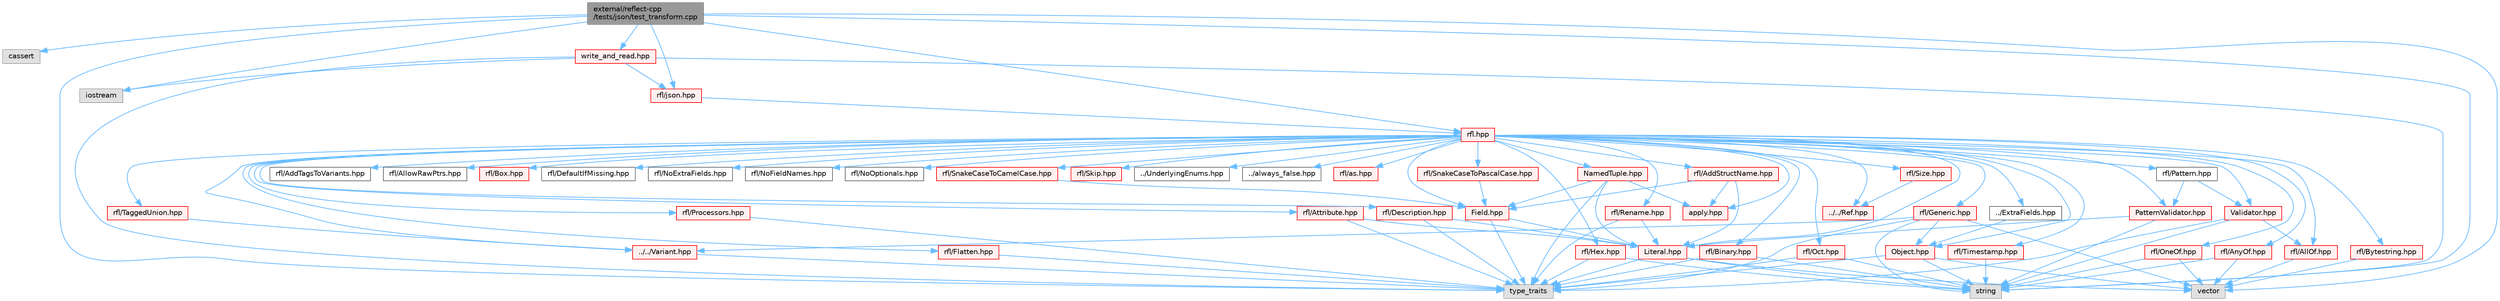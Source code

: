 digraph "external/reflect-cpp/tests/json/test_transform.cpp"
{
 // LATEX_PDF_SIZE
  bgcolor="transparent";
  edge [fontname=Helvetica,fontsize=10,labelfontname=Helvetica,labelfontsize=10];
  node [fontname=Helvetica,fontsize=10,shape=box,height=0.2,width=0.4];
  Node1 [id="Node000001",label="external/reflect-cpp\l/tests/json/test_transform.cpp",height=0.2,width=0.4,color="gray40", fillcolor="grey60", style="filled", fontcolor="black",tooltip=" "];
  Node1 -> Node2 [id="edge109_Node000001_Node000002",color="steelblue1",style="solid",tooltip=" "];
  Node2 [id="Node000002",label="cassert",height=0.2,width=0.4,color="grey60", fillcolor="#E0E0E0", style="filled",tooltip=" "];
  Node1 -> Node3 [id="edge110_Node000001_Node000003",color="steelblue1",style="solid",tooltip=" "];
  Node3 [id="Node000003",label="iostream",height=0.2,width=0.4,color="grey60", fillcolor="#E0E0E0", style="filled",tooltip=" "];
  Node1 -> Node4 [id="edge111_Node000001_Node000004",color="steelblue1",style="solid",tooltip=" "];
  Node4 [id="Node000004",label="rfl.hpp",height=0.2,width=0.4,color="red", fillcolor="#FFF0F0", style="filled",URL="$rfl_8hpp.html",tooltip=" "];
  Node4 -> Node5 [id="edge112_Node000004_Node000005",color="steelblue1",style="solid",tooltip=" "];
  Node5 [id="Node000005",label="rfl/AddStructName.hpp",height=0.2,width=0.4,color="red", fillcolor="#FFF0F0", style="filled",URL="$_add_struct_name_8hpp.html",tooltip=" "];
  Node5 -> Node7 [id="edge113_Node000005_Node000007",color="steelblue1",style="solid",tooltip=" "];
  Node7 [id="Node000007",label="Field.hpp",height=0.2,width=0.4,color="red", fillcolor="#FFF0F0", style="filled",URL="$_field_8hpp.html",tooltip=" "];
  Node7 -> Node10 [id="edge114_Node000007_Node000010",color="steelblue1",style="solid",tooltip=" "];
  Node10 [id="Node000010",label="type_traits",height=0.2,width=0.4,color="grey60", fillcolor="#E0E0E0", style="filled",tooltip=" "];
  Node7 -> Node12 [id="edge115_Node000007_Node000012",color="steelblue1",style="solid",tooltip=" "];
  Node12 [id="Node000012",label="Literal.hpp",height=0.2,width=0.4,color="red", fillcolor="#FFF0F0", style="filled",URL="$_literal_8hpp.html",tooltip=" "];
  Node12 -> Node16 [id="edge116_Node000012_Node000016",color="steelblue1",style="solid",tooltip=" "];
  Node16 [id="Node000016",label="string",height=0.2,width=0.4,color="grey60", fillcolor="#E0E0E0", style="filled",tooltip=" "];
  Node12 -> Node10 [id="edge117_Node000012_Node000010",color="steelblue1",style="solid",tooltip=" "];
  Node12 -> Node17 [id="edge118_Node000012_Node000017",color="steelblue1",style="solid",tooltip=" "];
  Node17 [id="Node000017",label="vector",height=0.2,width=0.4,color="grey60", fillcolor="#E0E0E0", style="filled",tooltip=" "];
  Node5 -> Node12 [id="edge119_Node000005_Node000012",color="steelblue1",style="solid",tooltip=" "];
  Node5 -> Node38 [id="edge120_Node000005_Node000038",color="steelblue1",style="solid",tooltip=" "];
  Node38 [id="Node000038",label="apply.hpp",height=0.2,width=0.4,color="red", fillcolor="#FFF0F0", style="filled",URL="$apply_8hpp.html",tooltip=" "];
  Node4 -> Node55 [id="edge121_Node000004_Node000055",color="steelblue1",style="solid",tooltip=" "];
  Node55 [id="Node000055",label="rfl/AddTagsToVariants.hpp",height=0.2,width=0.4,color="grey40", fillcolor="white", style="filled",URL="$_add_tags_to_variants_8hpp.html",tooltip=" "];
  Node4 -> Node56 [id="edge122_Node000004_Node000056",color="steelblue1",style="solid",tooltip=" "];
  Node56 [id="Node000056",label="rfl/AllOf.hpp",height=0.2,width=0.4,color="red", fillcolor="#FFF0F0", style="filled",URL="$_all_of_8hpp.html",tooltip=" "];
  Node56 -> Node17 [id="edge123_Node000056_Node000017",color="steelblue1",style="solid",tooltip=" "];
  Node4 -> Node65 [id="edge124_Node000004_Node000065",color="steelblue1",style="solid",tooltip=" "];
  Node65 [id="Node000065",label="rfl/AllowRawPtrs.hpp",height=0.2,width=0.4,color="grey40", fillcolor="white", style="filled",URL="$_allow_raw_ptrs_8hpp.html",tooltip=" "];
  Node4 -> Node66 [id="edge125_Node000004_Node000066",color="steelblue1",style="solid",tooltip=" "];
  Node66 [id="Node000066",label="rfl/AnyOf.hpp",height=0.2,width=0.4,color="red", fillcolor="#FFF0F0", style="filled",URL="$_any_of_8hpp.html",tooltip=" "];
  Node66 -> Node16 [id="edge126_Node000066_Node000016",color="steelblue1",style="solid",tooltip=" "];
  Node66 -> Node17 [id="edge127_Node000066_Node000017",color="steelblue1",style="solid",tooltip=" "];
  Node4 -> Node68 [id="edge128_Node000004_Node000068",color="steelblue1",style="solid",tooltip=" "];
  Node68 [id="Node000068",label="rfl/Attribute.hpp",height=0.2,width=0.4,color="red", fillcolor="#FFF0F0", style="filled",URL="$_attribute_8hpp.html",tooltip=" "];
  Node68 -> Node10 [id="edge129_Node000068_Node000010",color="steelblue1",style="solid",tooltip=" "];
  Node68 -> Node12 [id="edge130_Node000068_Node000012",color="steelblue1",style="solid",tooltip=" "];
  Node4 -> Node69 [id="edge131_Node000004_Node000069",color="steelblue1",style="solid",tooltip=" "];
  Node69 [id="Node000069",label="rfl/Binary.hpp",height=0.2,width=0.4,color="red", fillcolor="#FFF0F0", style="filled",URL="$_binary_8hpp.html",tooltip=" "];
  Node69 -> Node16 [id="edge132_Node000069_Node000016",color="steelblue1",style="solid",tooltip=" "];
  Node69 -> Node10 [id="edge133_Node000069_Node000010",color="steelblue1",style="solid",tooltip=" "];
  Node4 -> Node71 [id="edge134_Node000004_Node000071",color="steelblue1",style="solid",tooltip=" "];
  Node71 [id="Node000071",label="rfl/Box.hpp",height=0.2,width=0.4,color="red", fillcolor="#FFF0F0", style="filled",URL="$_box_8hpp.html",tooltip=" "];
  Node4 -> Node72 [id="edge135_Node000004_Node000072",color="steelblue1",style="solid",tooltip=" "];
  Node72 [id="Node000072",label="rfl/Bytestring.hpp",height=0.2,width=0.4,color="red", fillcolor="#FFF0F0", style="filled",URL="$_bytestring_8hpp.html",tooltip=" "];
  Node72 -> Node17 [id="edge136_Node000072_Node000017",color="steelblue1",style="solid",tooltip=" "];
  Node4 -> Node73 [id="edge137_Node000004_Node000073",color="steelblue1",style="solid",tooltip=" "];
  Node73 [id="Node000073",label="rfl/DefaultIfMissing.hpp",height=0.2,width=0.4,color="grey40", fillcolor="white", style="filled",URL="$_default_if_missing_8hpp.html",tooltip=" "];
  Node4 -> Node74 [id="edge138_Node000004_Node000074",color="steelblue1",style="solid",tooltip=" "];
  Node74 [id="Node000074",label="rfl/Description.hpp",height=0.2,width=0.4,color="red", fillcolor="#FFF0F0", style="filled",URL="$_description_8hpp.html",tooltip=" "];
  Node74 -> Node10 [id="edge139_Node000074_Node000010",color="steelblue1",style="solid",tooltip=" "];
  Node74 -> Node12 [id="edge140_Node000074_Node000012",color="steelblue1",style="solid",tooltip=" "];
  Node4 -> Node49 [id="edge141_Node000004_Node000049",color="steelblue1",style="solid",tooltip=" "];
  Node49 [id="Node000049",label="../ExtraFields.hpp",height=0.2,width=0.4,color="grey40", fillcolor="white", style="filled",URL="$_extra_fields_8hpp.html",tooltip=" "];
  Node49 -> Node50 [id="edge142_Node000049_Node000050",color="steelblue1",style="solid",tooltip=" "];
  Node50 [id="Node000050",label="Object.hpp",height=0.2,width=0.4,color="red", fillcolor="#FFF0F0", style="filled",URL="$_object_8hpp.html",tooltip=" "];
  Node50 -> Node16 [id="edge143_Node000050_Node000016",color="steelblue1",style="solid",tooltip=" "];
  Node50 -> Node10 [id="edge144_Node000050_Node000010",color="steelblue1",style="solid",tooltip=" "];
  Node50 -> Node17 [id="edge145_Node000050_Node000017",color="steelblue1",style="solid",tooltip=" "];
  Node4 -> Node7 [id="edge146_Node000004_Node000007",color="steelblue1",style="solid",tooltip=" "];
  Node4 -> Node75 [id="edge147_Node000004_Node000075",color="steelblue1",style="solid",tooltip=" "];
  Node75 [id="Node000075",label="rfl/Flatten.hpp",height=0.2,width=0.4,color="red", fillcolor="#FFF0F0", style="filled",URL="$_flatten_8hpp.html",tooltip=" "];
  Node75 -> Node10 [id="edge148_Node000075_Node000010",color="steelblue1",style="solid",tooltip=" "];
  Node4 -> Node76 [id="edge149_Node000004_Node000076",color="steelblue1",style="solid",tooltip=" "];
  Node76 [id="Node000076",label="rfl/Generic.hpp",height=0.2,width=0.4,color="red", fillcolor="#FFF0F0", style="filled",URL="$_generic_8hpp.html",tooltip=" "];
  Node76 -> Node16 [id="edge150_Node000076_Node000016",color="steelblue1",style="solid",tooltip=" "];
  Node76 -> Node10 [id="edge151_Node000076_Node000010",color="steelblue1",style="solid",tooltip=" "];
  Node76 -> Node17 [id="edge152_Node000076_Node000017",color="steelblue1",style="solid",tooltip=" "];
  Node76 -> Node50 [id="edge153_Node000076_Node000050",color="steelblue1",style="solid",tooltip=" "];
  Node76 -> Node60 [id="edge154_Node000076_Node000060",color="steelblue1",style="solid",tooltip=" "];
  Node60 [id="Node000060",label="../../Variant.hpp",height=0.2,width=0.4,color="red", fillcolor="#FFF0F0", style="filled",URL="$_variant_8hpp.html",tooltip=" "];
  Node60 -> Node10 [id="edge155_Node000060_Node000010",color="steelblue1",style="solid",tooltip=" "];
  Node4 -> Node78 [id="edge156_Node000004_Node000078",color="steelblue1",style="solid",tooltip=" "];
  Node78 [id="Node000078",label="rfl/Hex.hpp",height=0.2,width=0.4,color="red", fillcolor="#FFF0F0", style="filled",URL="$_hex_8hpp.html",tooltip=" "];
  Node78 -> Node16 [id="edge157_Node000078_Node000016",color="steelblue1",style="solid",tooltip=" "];
  Node78 -> Node10 [id="edge158_Node000078_Node000010",color="steelblue1",style="solid",tooltip=" "];
  Node4 -> Node12 [id="edge159_Node000004_Node000012",color="steelblue1",style="solid",tooltip=" "];
  Node4 -> Node43 [id="edge160_Node000004_Node000043",color="steelblue1",style="solid",tooltip=" "];
  Node43 [id="Node000043",label="NamedTuple.hpp",height=0.2,width=0.4,color="red", fillcolor="#FFF0F0", style="filled",URL="$_named_tuple_8hpp.html",tooltip=" "];
  Node43 -> Node10 [id="edge161_Node000043_Node000010",color="steelblue1",style="solid",tooltip=" "];
  Node43 -> Node7 [id="edge162_Node000043_Node000007",color="steelblue1",style="solid",tooltip=" "];
  Node43 -> Node12 [id="edge163_Node000043_Node000012",color="steelblue1",style="solid",tooltip=" "];
  Node43 -> Node38 [id="edge164_Node000043_Node000038",color="steelblue1",style="solid",tooltip=" "];
  Node4 -> Node79 [id="edge165_Node000004_Node000079",color="steelblue1",style="solid",tooltip=" "];
  Node79 [id="Node000079",label="rfl/NoExtraFields.hpp",height=0.2,width=0.4,color="grey40", fillcolor="white", style="filled",URL="$_no_extra_fields_8hpp.html",tooltip=" "];
  Node4 -> Node80 [id="edge166_Node000004_Node000080",color="steelblue1",style="solid",tooltip=" "];
  Node80 [id="Node000080",label="rfl/NoFieldNames.hpp",height=0.2,width=0.4,color="grey40", fillcolor="white", style="filled",URL="$_no_field_names_8hpp.html",tooltip=" "];
  Node4 -> Node81 [id="edge167_Node000004_Node000081",color="steelblue1",style="solid",tooltip=" "];
  Node81 [id="Node000081",label="rfl/NoOptionals.hpp",height=0.2,width=0.4,color="grey40", fillcolor="white", style="filled",URL="$_no_optionals_8hpp.html",tooltip=" "];
  Node4 -> Node50 [id="edge168_Node000004_Node000050",color="steelblue1",style="solid",tooltip=" "];
  Node4 -> Node82 [id="edge169_Node000004_Node000082",color="steelblue1",style="solid",tooltip=" "];
  Node82 [id="Node000082",label="rfl/Oct.hpp",height=0.2,width=0.4,color="red", fillcolor="#FFF0F0", style="filled",URL="$_oct_8hpp.html",tooltip=" "];
  Node82 -> Node16 [id="edge170_Node000082_Node000016",color="steelblue1",style="solid",tooltip=" "];
  Node82 -> Node10 [id="edge171_Node000082_Node000010",color="steelblue1",style="solid",tooltip=" "];
  Node4 -> Node84 [id="edge172_Node000004_Node000084",color="steelblue1",style="solid",tooltip=" "];
  Node84 [id="Node000084",label="rfl/OneOf.hpp",height=0.2,width=0.4,color="red", fillcolor="#FFF0F0", style="filled",URL="$_one_of_8hpp.html",tooltip=" "];
  Node84 -> Node16 [id="edge173_Node000084_Node000016",color="steelblue1",style="solid",tooltip=" "];
  Node84 -> Node17 [id="edge174_Node000084_Node000017",color="steelblue1",style="solid",tooltip=" "];
  Node4 -> Node85 [id="edge175_Node000004_Node000085",color="steelblue1",style="solid",tooltip=" "];
  Node85 [id="Node000085",label="rfl/Pattern.hpp",height=0.2,width=0.4,color="grey40", fillcolor="white", style="filled",URL="$_pattern_8hpp.html",tooltip=" "];
  Node85 -> Node86 [id="edge176_Node000085_Node000086",color="steelblue1",style="solid",tooltip=" "];
  Node86 [id="Node000086",label="PatternValidator.hpp",height=0.2,width=0.4,color="red", fillcolor="#FFF0F0", style="filled",URL="$_pattern_validator_8hpp.html",tooltip=" "];
  Node86 -> Node16 [id="edge177_Node000086_Node000016",color="steelblue1",style="solid",tooltip=" "];
  Node86 -> Node12 [id="edge178_Node000086_Node000012",color="steelblue1",style="solid",tooltip=" "];
  Node85 -> Node90 [id="edge179_Node000085_Node000090",color="steelblue1",style="solid",tooltip=" "];
  Node90 [id="Node000090",label="Validator.hpp",height=0.2,width=0.4,color="red", fillcolor="#FFF0F0", style="filled",URL="$_validator_8hpp.html",tooltip=" "];
  Node90 -> Node16 [id="edge180_Node000090_Node000016",color="steelblue1",style="solid",tooltip=" "];
  Node90 -> Node10 [id="edge181_Node000090_Node000010",color="steelblue1",style="solid",tooltip=" "];
  Node90 -> Node56 [id="edge182_Node000090_Node000056",color="steelblue1",style="solid",tooltip=" "];
  Node4 -> Node86 [id="edge183_Node000004_Node000086",color="steelblue1",style="solid",tooltip=" "];
  Node4 -> Node92 [id="edge184_Node000004_Node000092",color="steelblue1",style="solid",tooltip=" "];
  Node92 [id="Node000092",label="rfl/Processors.hpp",height=0.2,width=0.4,color="red", fillcolor="#FFF0F0", style="filled",URL="$_processors_8hpp.html",tooltip=" "];
  Node92 -> Node10 [id="edge185_Node000092_Node000010",color="steelblue1",style="solid",tooltip=" "];
  Node4 -> Node59 [id="edge186_Node000004_Node000059",color="steelblue1",style="solid",tooltip=" "];
  Node59 [id="Node000059",label="../../Ref.hpp",height=0.2,width=0.4,color="red", fillcolor="#FFF0F0", style="filled",URL="$_ref_8hpp.html",tooltip=" "];
  Node4 -> Node101 [id="edge187_Node000004_Node000101",color="steelblue1",style="solid",tooltip=" "];
  Node101 [id="Node000101",label="rfl/Rename.hpp",height=0.2,width=0.4,color="red", fillcolor="#FFF0F0", style="filled",URL="$_rename_8hpp.html",tooltip=" "];
  Node101 -> Node10 [id="edge188_Node000101_Node000010",color="steelblue1",style="solid",tooltip=" "];
  Node101 -> Node12 [id="edge189_Node000101_Node000012",color="steelblue1",style="solid",tooltip=" "];
  Node4 -> Node102 [id="edge190_Node000004_Node000102",color="steelblue1",style="solid",tooltip=" "];
  Node102 [id="Node000102",label="rfl/Size.hpp",height=0.2,width=0.4,color="red", fillcolor="#FFF0F0", style="filled",URL="$_size_8hpp.html",tooltip=" "];
  Node102 -> Node59 [id="edge191_Node000102_Node000059",color="steelblue1",style="solid",tooltip=" "];
  Node4 -> Node103 [id="edge192_Node000004_Node000103",color="steelblue1",style="solid",tooltip=" "];
  Node103 [id="Node000103",label="rfl/Skip.hpp",height=0.2,width=0.4,color="red", fillcolor="#FFF0F0", style="filled",URL="$_skip_8hpp.html",tooltip=" "];
  Node4 -> Node105 [id="edge193_Node000004_Node000105",color="steelblue1",style="solid",tooltip=" "];
  Node105 [id="Node000105",label="rfl/SnakeCaseToCamelCase.hpp",height=0.2,width=0.4,color="red", fillcolor="#FFF0F0", style="filled",URL="$_snake_case_to_camel_case_8hpp.html",tooltip=" "];
  Node105 -> Node7 [id="edge194_Node000105_Node000007",color="steelblue1",style="solid",tooltip=" "];
  Node4 -> Node108 [id="edge195_Node000004_Node000108",color="steelblue1",style="solid",tooltip=" "];
  Node108 [id="Node000108",label="rfl/SnakeCaseToPascalCase.hpp",height=0.2,width=0.4,color="red", fillcolor="#FFF0F0", style="filled",URL="$_snake_case_to_pascal_case_8hpp.html",tooltip=" "];
  Node108 -> Node7 [id="edge196_Node000108_Node000007",color="steelblue1",style="solid",tooltip=" "];
  Node4 -> Node109 [id="edge197_Node000004_Node000109",color="steelblue1",style="solid",tooltip=" "];
  Node109 [id="Node000109",label="rfl/TaggedUnion.hpp",height=0.2,width=0.4,color="red", fillcolor="#FFF0F0", style="filled",URL="$_tagged_union_8hpp.html",tooltip=" "];
  Node109 -> Node60 [id="edge198_Node000109_Node000060",color="steelblue1",style="solid",tooltip=" "];
  Node4 -> Node150 [id="edge199_Node000004_Node000150",color="steelblue1",style="solid",tooltip=" "];
  Node150 [id="Node000150",label="rfl/Timestamp.hpp",height=0.2,width=0.4,color="red", fillcolor="#FFF0F0", style="filled",URL="$_timestamp_8hpp.html",tooltip=" "];
  Node150 -> Node16 [id="edge200_Node000150_Node000016",color="steelblue1",style="solid",tooltip=" "];
  Node4 -> Node100 [id="edge201_Node000004_Node000100",color="steelblue1",style="solid",tooltip=" "];
  Node100 [id="Node000100",label="../UnderlyingEnums.hpp",height=0.2,width=0.4,color="grey40", fillcolor="white", style="filled",URL="$_underlying_enums_8hpp.html",tooltip=" "];
  Node4 -> Node90 [id="edge202_Node000004_Node000090",color="steelblue1",style="solid",tooltip=" "];
  Node4 -> Node60 [id="edge203_Node000004_Node000060",color="steelblue1",style="solid",tooltip=" "];
  Node4 -> Node117 [id="edge204_Node000004_Node000117",color="steelblue1",style="solid",tooltip=" "];
  Node117 [id="Node000117",label="../always_false.hpp",height=0.2,width=0.4,color="grey40", fillcolor="white", style="filled",URL="$always__false_8hpp.html",tooltip=" "];
  Node4 -> Node38 [id="edge205_Node000004_Node000038",color="steelblue1",style="solid",tooltip=" "];
  Node4 -> Node153 [id="edge206_Node000004_Node000153",color="steelblue1",style="solid",tooltip=" "];
  Node153 [id="Node000153",label="rfl/as.hpp",height=0.2,width=0.4,color="red", fillcolor="#FFF0F0", style="filled",URL="$as_8hpp.html",tooltip=" "];
  Node1 -> Node296 [id="edge207_Node000001_Node000296",color="steelblue1",style="solid",tooltip=" "];
  Node296 [id="Node000296",label="rfl/json.hpp",height=0.2,width=0.4,color="red", fillcolor="#FFF0F0", style="filled",URL="$reflect-cpp_2include_2rfl_2json_8hpp.html",tooltip=" "];
  Node296 -> Node4 [id="edge208_Node000296_Node000004",color="steelblue1",style="solid",tooltip=" "];
  Node1 -> Node16 [id="edge209_Node000001_Node000016",color="steelblue1",style="solid",tooltip=" "];
  Node1 -> Node10 [id="edge210_Node000001_Node000010",color="steelblue1",style="solid",tooltip=" "];
  Node1 -> Node17 [id="edge211_Node000001_Node000017",color="steelblue1",style="solid",tooltip=" "];
  Node1 -> Node453 [id="edge212_Node000001_Node000453",color="steelblue1",style="solid",tooltip=" "];
  Node453 [id="Node000453",label="write_and_read.hpp",height=0.2,width=0.4,color="red", fillcolor="#FFF0F0", style="filled",URL="$json_2write__and__read_8hpp.html",tooltip=" "];
  Node453 -> Node3 [id="edge213_Node000453_Node000003",color="steelblue1",style="solid",tooltip=" "];
  Node453 -> Node296 [id="edge214_Node000453_Node000296",color="steelblue1",style="solid",tooltip=" "];
  Node453 -> Node16 [id="edge215_Node000453_Node000016",color="steelblue1",style="solid",tooltip=" "];
  Node453 -> Node10 [id="edge216_Node000453_Node000010",color="steelblue1",style="solid",tooltip=" "];
}
